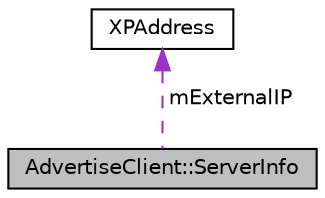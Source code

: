 digraph "AdvertiseClient::ServerInfo"
{
  edge [fontname="Helvetica",fontsize="10",labelfontname="Helvetica",labelfontsize="10"];
  node [fontname="Helvetica",fontsize="10",shape=record];
  Node1 [label="AdvertiseClient::ServerInfo",height=0.2,width=0.4,color="black", fillcolor="grey75", style="filled" fontcolor="black"];
  Node2 -> Node1 [dir="back",color="darkorchid3",fontsize="10",style="dashed",label=" mExternalIP" ,fontname="Helvetica"];
  Node2 [label="XPAddress",height=0.2,width=0.4,color="black", fillcolor="white", style="filled",URL="$structRNReplicaNet_1_1XPAddress.html"];
}
